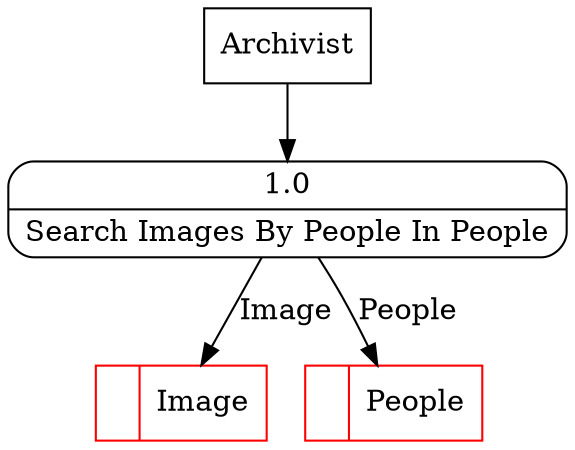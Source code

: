 digraph dfd2{ 
node[shape=record]
200 [label="<f0>  |<f1> Image " color=red];
201 [label="<f0>  |<f1> People " color=red];
202 [label="Archivist" shape=box];
203 [label="{<f0> 1.0|<f1> Search Images By People In People }" shape=Mrecord];
202 -> 203
203 -> 200 [label="Image"]
203 -> 201 [label="People"]
}